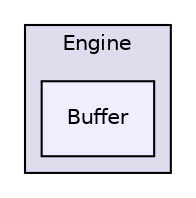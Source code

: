 digraph "C:/Project/GitRepos/DirectX/SimpleLibrary2D_01/SimpleLibrary2D_01/SimpleLibrary2D_01/Engine/Buffer" {
  compound=true
  node [ fontsize="10", fontname="Helvetica"];
  edge [ labelfontsize="10", labelfontname="Helvetica"];
  subgraph clusterdir_d3ea5d29a1f22e9b069123525a11f5a9 {
    graph [ bgcolor="#ddddee", pencolor="black", label="Engine" fontname="Helvetica", fontsize="10", URL="dir_d3ea5d29a1f22e9b069123525a11f5a9.html"]
  dir_78c210f23a4e606453becb67145fefec [shape=box, label="Buffer", style="filled", fillcolor="#eeeeff", pencolor="black", URL="dir_78c210f23a4e606453becb67145fefec.html"];
  }
}
